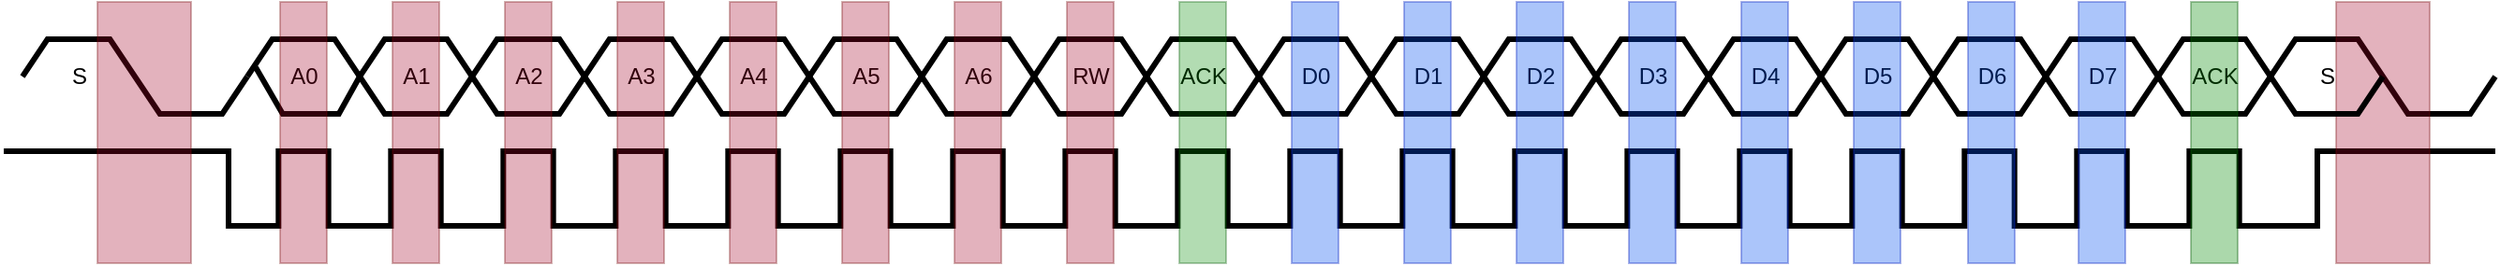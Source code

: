 <mxfile version="15.4.0" type="device"><diagram id="fkjtGIdmc6gC6_YEm2B9" name="Page-1"><mxGraphModel dx="1534" dy="1364" grid="1" gridSize="10" guides="1" tooltips="1" connect="1" arrows="1" fold="1" page="1" pageScale="1" pageWidth="1100" pageHeight="850" math="0" shadow="0"><root><mxCell id="0"/><mxCell id="1" parent="0"/><mxCell id="kD-N5uaqgfgPGwd9YNvw-79" value="" style="pointerEvents=1;verticalLabelPosition=bottom;shadow=0;dashed=0;align=center;html=1;verticalAlign=top;shape=mxgraph.electrical.waveforms.slow_square_wave;strokeWidth=3;" vertex="1" parent="1"><mxGeometry x="1040" y="30" width="120" height="40" as="geometry"/></mxCell><mxCell id="kD-N5uaqgfgPGwd9YNvw-82" value="" style="pointerEvents=1;verticalLabelPosition=bottom;shadow=0;dashed=0;align=center;html=1;verticalAlign=top;shape=mxgraph.electrical.waveforms.slow_square_wave;strokeWidth=3;" vertex="1" parent="1"><mxGeometry x="980" y="30" width="120" height="40" as="geometry"/></mxCell><mxCell id="kD-N5uaqgfgPGwd9YNvw-29" value="" style="pointerEvents=1;verticalLabelPosition=bottom;shadow=0;dashed=0;align=center;html=1;verticalAlign=top;shape=mxgraph.electrical.waveforms.slow_square_wave;strokeWidth=3;" vertex="1" parent="1"><mxGeometry x="140" y="30" width="120" height="40" as="geometry"/></mxCell><mxCell id="kD-N5uaqgfgPGwd9YNvw-28" value="" style="pointerEvents=1;verticalLabelPosition=bottom;shadow=0;dashed=0;align=center;html=1;verticalAlign=top;shape=mxgraph.electrical.waveforms.slow_square_wave;strokeWidth=3;" vertex="1" parent="1"><mxGeometry x="20" y="30" width="120" height="40" as="geometry"/></mxCell><mxCell id="kD-N5uaqgfgPGwd9YNvw-20" value="" style="pointerEvents=1;verticalLabelPosition=bottom;shadow=0;dashed=0;align=center;html=1;verticalAlign=top;shape=stencil(pZLLDoIwEEW/pntsNerSVP0BFq4HqNIALZaX/r1tBxIBZaFJN3Nu5s6rhPEqhVIQGkBVirgm7EgobcFIiHKLqVVShLsAQwWFQBLmurMgvDdgnMUF2j6lqo3ORCeTuk+WKhVG1qh2yPbekJ1IcLDQPcZjrZRtQ2pVeXae6BHE2c3oRiUjYZBLcAVnwiAX2jUYPLB+P88To3UfTmuOHXKp3hxWY4sfHNj2X4fNuIfNogXjls+W5OmXzTJ+1UYsrBxP/fFYlsySPcU/58EL);rotation=-180;strokeWidth=3;" vertex="1" parent="1"><mxGeometry x="100" y="30" width="100" height="40" as="geometry"/></mxCell><mxCell id="kD-N5uaqgfgPGwd9YNvw-21" value="" style="pointerEvents=1;verticalLabelPosition=bottom;shadow=0;dashed=0;align=center;html=1;verticalAlign=top;shape=mxgraph.electrical.waveforms.slow_square_wave;strokeWidth=3;" vertex="1" parent="1"><mxGeometry x="200" y="30" width="120" height="40" as="geometry"/></mxCell><mxCell id="kD-N5uaqgfgPGwd9YNvw-22" value="" style="pointerEvents=1;verticalLabelPosition=bottom;shadow=0;dashed=0;align=center;html=1;verticalAlign=top;shape=mxgraph.electrical.waveforms.slow_square_wave;strokeWidth=3;" vertex="1" parent="1"><mxGeometry x="320" y="30" width="120" height="40" as="geometry"/></mxCell><mxCell id="kD-N5uaqgfgPGwd9YNvw-23" value="" style="pointerEvents=1;verticalLabelPosition=bottom;shadow=0;dashed=0;align=center;html=1;verticalAlign=top;shape=mxgraph.electrical.waveforms.slow_square_wave;strokeWidth=3;" vertex="1" parent="1"><mxGeometry x="440" y="30" width="120" height="40" as="geometry"/></mxCell><mxCell id="kD-N5uaqgfgPGwd9YNvw-24" value="" style="pointerEvents=1;verticalLabelPosition=bottom;shadow=0;dashed=0;align=center;html=1;verticalAlign=top;shape=mxgraph.electrical.waveforms.slow_square_wave;strokeWidth=3;" vertex="1" parent="1"><mxGeometry x="560" y="30" width="120" height="40" as="geometry"/></mxCell><mxCell id="kD-N5uaqgfgPGwd9YNvw-25" value="" style="pointerEvents=1;verticalLabelPosition=bottom;shadow=0;dashed=0;align=center;html=1;verticalAlign=top;shape=mxgraph.electrical.waveforms.slow_square_wave;strokeWidth=3;" vertex="1" parent="1"><mxGeometry x="680" y="30" width="120" height="40" as="geometry"/></mxCell><mxCell id="kD-N5uaqgfgPGwd9YNvw-26" value="" style="pointerEvents=1;verticalLabelPosition=bottom;shadow=0;dashed=0;align=center;html=1;verticalAlign=top;shape=mxgraph.electrical.waveforms.slow_square_wave;strokeWidth=3;" vertex="1" parent="1"><mxGeometry x="800" y="30" width="120" height="40" as="geometry"/></mxCell><mxCell id="kD-N5uaqgfgPGwd9YNvw-27" value="" style="pointerEvents=1;verticalLabelPosition=bottom;shadow=0;dashed=0;align=center;html=1;verticalAlign=top;shape=mxgraph.electrical.waveforms.slow_square_wave;strokeWidth=3;" vertex="1" parent="1"><mxGeometry x="920" y="30" width="120" height="40" as="geometry"/></mxCell><mxCell id="kD-N5uaqgfgPGwd9YNvw-30" value="" style="pointerEvents=1;verticalLabelPosition=bottom;shadow=0;dashed=0;align=center;html=1;verticalAlign=top;shape=mxgraph.electrical.waveforms.slow_square_wave;strokeWidth=3;" vertex="1" parent="1"><mxGeometry x="260" y="30" width="120" height="40" as="geometry"/></mxCell><mxCell id="kD-N5uaqgfgPGwd9YNvw-31" value="" style="pointerEvents=1;verticalLabelPosition=bottom;shadow=0;dashed=0;align=center;html=1;verticalAlign=top;shape=mxgraph.electrical.waveforms.slow_square_wave;strokeWidth=3;" vertex="1" parent="1"><mxGeometry x="380" y="30" width="120" height="40" as="geometry"/></mxCell><mxCell id="kD-N5uaqgfgPGwd9YNvw-32" value="" style="pointerEvents=1;verticalLabelPosition=bottom;shadow=0;dashed=0;align=center;html=1;verticalAlign=top;shape=mxgraph.electrical.waveforms.slow_square_wave;strokeWidth=3;" vertex="1" parent="1"><mxGeometry x="500" y="30" width="120" height="40" as="geometry"/></mxCell><mxCell id="kD-N5uaqgfgPGwd9YNvw-33" value="" style="pointerEvents=1;verticalLabelPosition=bottom;shadow=0;dashed=0;align=center;html=1;verticalAlign=top;shape=mxgraph.electrical.waveforms.slow_square_wave;strokeWidth=3;" vertex="1" parent="1"><mxGeometry x="620" y="30" width="120" height="40" as="geometry"/></mxCell><mxCell id="kD-N5uaqgfgPGwd9YNvw-34" value="" style="pointerEvents=1;verticalLabelPosition=bottom;shadow=0;dashed=0;align=center;html=1;verticalAlign=top;shape=mxgraph.electrical.waveforms.slow_square_wave;strokeWidth=3;" vertex="1" parent="1"><mxGeometry x="740" y="30" width="120" height="40" as="geometry"/></mxCell><mxCell id="kD-N5uaqgfgPGwd9YNvw-35" value="" style="pointerEvents=1;verticalLabelPosition=bottom;shadow=0;dashed=0;align=center;html=1;verticalAlign=top;shape=mxgraph.electrical.waveforms.slow_square_wave;strokeWidth=3;" vertex="1" parent="1"><mxGeometry x="860" y="30" width="120" height="40" as="geometry"/></mxCell><mxCell id="kD-N5uaqgfgPGwd9YNvw-40" value="" style="pointerEvents=1;verticalLabelPosition=bottom;shadow=0;dashed=0;align=center;html=1;verticalAlign=top;shape=mxgraph.electrical.waveforms.pulse_1;strokeWidth=3;" vertex="1" parent="1"><mxGeometry x="140" y="90" width="60" height="40" as="geometry"/></mxCell><mxCell id="kD-N5uaqgfgPGwd9YNvw-41" value="" style="pointerEvents=1;verticalLabelPosition=bottom;shadow=0;dashed=0;align=center;html=1;verticalAlign=top;shape=mxgraph.electrical.waveforms.pulse_1;strokeWidth=3;" vertex="1" parent="1"><mxGeometry x="200" y="90" width="60" height="40" as="geometry"/></mxCell><mxCell id="kD-N5uaqgfgPGwd9YNvw-42" value="" style="pointerEvents=1;verticalLabelPosition=bottom;shadow=0;dashed=0;align=center;html=1;verticalAlign=top;shape=mxgraph.electrical.waveforms.pulse_1;strokeWidth=3;" vertex="1" parent="1"><mxGeometry x="260" y="90" width="60" height="40" as="geometry"/></mxCell><mxCell id="kD-N5uaqgfgPGwd9YNvw-45" value="" style="pointerEvents=1;verticalLabelPosition=bottom;shadow=0;dashed=0;align=center;html=1;verticalAlign=top;shape=mxgraph.electrical.waveforms.pulse_1;strokeWidth=3;" vertex="1" parent="1"><mxGeometry x="320" y="90" width="60" height="40" as="geometry"/></mxCell><mxCell id="kD-N5uaqgfgPGwd9YNvw-46" value="" style="pointerEvents=1;verticalLabelPosition=bottom;shadow=0;dashed=0;align=center;html=1;verticalAlign=top;shape=mxgraph.electrical.waveforms.pulse_1;strokeWidth=3;" vertex="1" parent="1"><mxGeometry x="380" y="90" width="60" height="40" as="geometry"/></mxCell><mxCell id="kD-N5uaqgfgPGwd9YNvw-47" value="" style="pointerEvents=1;verticalLabelPosition=bottom;shadow=0;dashed=0;align=center;html=1;verticalAlign=top;shape=mxgraph.electrical.waveforms.pulse_1;strokeWidth=3;" vertex="1" parent="1"><mxGeometry x="440" y="90" width="60" height="40" as="geometry"/></mxCell><mxCell id="kD-N5uaqgfgPGwd9YNvw-48" value="" style="pointerEvents=1;verticalLabelPosition=bottom;shadow=0;dashed=0;align=center;html=1;verticalAlign=top;shape=mxgraph.electrical.waveforms.pulse_1;strokeWidth=3;" vertex="1" parent="1"><mxGeometry x="500" y="90" width="60" height="40" as="geometry"/></mxCell><mxCell id="kD-N5uaqgfgPGwd9YNvw-49" value="" style="pointerEvents=1;verticalLabelPosition=bottom;shadow=0;dashed=0;align=center;html=1;verticalAlign=top;shape=mxgraph.electrical.waveforms.pulse_1;strokeWidth=3;" vertex="1" parent="1"><mxGeometry x="560" y="90" width="60" height="40" as="geometry"/></mxCell><mxCell id="kD-N5uaqgfgPGwd9YNvw-50" value="" style="pointerEvents=1;verticalLabelPosition=bottom;shadow=0;dashed=0;align=center;html=1;verticalAlign=top;shape=mxgraph.electrical.waveforms.pulse_1;strokeWidth=3;" vertex="1" parent="1"><mxGeometry x="620" y="90" width="60" height="40" as="geometry"/></mxCell><mxCell id="kD-N5uaqgfgPGwd9YNvw-51" value="" style="pointerEvents=1;verticalLabelPosition=bottom;shadow=0;dashed=0;align=center;html=1;verticalAlign=top;shape=mxgraph.electrical.waveforms.pulse_1;strokeWidth=3;" vertex="1" parent="1"><mxGeometry x="680" y="90" width="60" height="40" as="geometry"/></mxCell><mxCell id="kD-N5uaqgfgPGwd9YNvw-52" value="" style="pointerEvents=1;verticalLabelPosition=bottom;shadow=0;dashed=0;align=center;html=1;verticalAlign=top;shape=mxgraph.electrical.waveforms.pulse_1;strokeWidth=3;" vertex="1" parent="1"><mxGeometry x="740" y="90" width="60" height="40" as="geometry"/></mxCell><mxCell id="kD-N5uaqgfgPGwd9YNvw-53" value="" style="pointerEvents=1;verticalLabelPosition=bottom;shadow=0;dashed=0;align=center;html=1;verticalAlign=top;shape=mxgraph.electrical.waveforms.pulse_1;strokeWidth=3;" vertex="1" parent="1"><mxGeometry x="800" y="90" width="60" height="40" as="geometry"/></mxCell><mxCell id="kD-N5uaqgfgPGwd9YNvw-54" value="" style="pointerEvents=1;verticalLabelPosition=bottom;shadow=0;dashed=0;align=center;html=1;verticalAlign=top;shape=mxgraph.electrical.waveforms.pulse_1;strokeWidth=3;" vertex="1" parent="1"><mxGeometry x="860" y="90" width="60" height="40" as="geometry"/></mxCell><mxCell id="kD-N5uaqgfgPGwd9YNvw-55" value="" style="pointerEvents=1;verticalLabelPosition=bottom;shadow=0;dashed=0;align=center;html=1;verticalAlign=top;shape=mxgraph.electrical.waveforms.pulse_1;strokeWidth=3;" vertex="1" parent="1"><mxGeometry x="920" y="90" width="60" height="40" as="geometry"/></mxCell><mxCell id="kD-N5uaqgfgPGwd9YNvw-56" value="" style="pointerEvents=1;verticalLabelPosition=bottom;shadow=0;dashed=0;align=center;html=1;verticalAlign=top;shape=mxgraph.electrical.waveforms.pulse_1;strokeWidth=3;" vertex="1" parent="1"><mxGeometry x="980" y="90" width="60" height="40" as="geometry"/></mxCell><mxCell id="kD-N5uaqgfgPGwd9YNvw-57" value="" style="pointerEvents=1;verticalLabelPosition=bottom;shadow=0;dashed=0;align=center;html=1;verticalAlign=top;shape=mxgraph.electrical.waveforms.step_2;strokeWidth=3;" vertex="1" parent="1"><mxGeometry x="120" y="90" width="20" height="40" as="geometry"/></mxCell><mxCell id="kD-N5uaqgfgPGwd9YNvw-58" value="" style="line;strokeWidth=3;html=1;" vertex="1" parent="1"><mxGeometry x="10" y="85" width="110" height="10" as="geometry"/></mxCell><mxCell id="kD-N5uaqgfgPGwd9YNvw-59" value="S" style="text;html=1;align=center;verticalAlign=middle;resizable=0;points=[];autosize=1;strokeColor=none;fillColor=none;strokeWidth=3;" vertex="1" parent="1"><mxGeometry x="40" y="40" width="20" height="20" as="geometry"/></mxCell><mxCell id="kD-N5uaqgfgPGwd9YNvw-62" value="A0" style="text;html=1;align=center;verticalAlign=middle;resizable=0;points=[];autosize=1;strokeColor=none;fillColor=none;strokeWidth=3;" vertex="1" parent="1"><mxGeometry x="155" y="40" width="30" height="20" as="geometry"/></mxCell><mxCell id="kD-N5uaqgfgPGwd9YNvw-63" value="A1" style="text;html=1;align=center;verticalAlign=middle;resizable=0;points=[];autosize=1;strokeColor=none;fillColor=none;strokeWidth=3;" vertex="1" parent="1"><mxGeometry x="215" y="40" width="30" height="20" as="geometry"/></mxCell><mxCell id="kD-N5uaqgfgPGwd9YNvw-64" value="A2" style="text;html=1;align=center;verticalAlign=middle;resizable=0;points=[];autosize=1;strokeColor=none;fillColor=none;strokeWidth=3;" vertex="1" parent="1"><mxGeometry x="275" y="40" width="30" height="20" as="geometry"/></mxCell><mxCell id="kD-N5uaqgfgPGwd9YNvw-65" value="A3" style="text;html=1;align=center;verticalAlign=middle;resizable=0;points=[];autosize=1;strokeColor=none;fillColor=none;strokeWidth=3;" vertex="1" parent="1"><mxGeometry x="335" y="40" width="30" height="20" as="geometry"/></mxCell><mxCell id="kD-N5uaqgfgPGwd9YNvw-66" value="A4" style="text;html=1;align=center;verticalAlign=middle;resizable=0;points=[];autosize=1;strokeColor=none;fillColor=none;strokeWidth=3;" vertex="1" parent="1"><mxGeometry x="395" y="40" width="30" height="20" as="geometry"/></mxCell><mxCell id="kD-N5uaqgfgPGwd9YNvw-67" value="A5" style="text;html=1;align=center;verticalAlign=middle;resizable=0;points=[];autosize=1;strokeColor=none;fillColor=none;strokeWidth=3;" vertex="1" parent="1"><mxGeometry x="455" y="40" width="30" height="20" as="geometry"/></mxCell><mxCell id="kD-N5uaqgfgPGwd9YNvw-68" value="A6" style="text;html=1;align=center;verticalAlign=middle;resizable=0;points=[];autosize=1;strokeColor=none;fillColor=none;strokeWidth=3;" vertex="1" parent="1"><mxGeometry x="515" y="40" width="30" height="20" as="geometry"/></mxCell><mxCell id="kD-N5uaqgfgPGwd9YNvw-69" value="RW" style="text;html=1;align=center;verticalAlign=middle;resizable=0;points=[];autosize=1;strokeColor=none;fillColor=none;strokeWidth=3;" vertex="1" parent="1"><mxGeometry x="570" y="40" width="40" height="20" as="geometry"/></mxCell><mxCell id="kD-N5uaqgfgPGwd9YNvw-70" value="ACK" style="text;html=1;align=center;verticalAlign=middle;resizable=0;points=[];autosize=1;strokeColor=none;fillColor=none;strokeWidth=3;" vertex="1" parent="1"><mxGeometry x="630" y="40" width="40" height="20" as="geometry"/></mxCell><mxCell id="kD-N5uaqgfgPGwd9YNvw-71" value="D0" style="text;html=1;align=center;verticalAlign=middle;resizable=0;points=[];autosize=1;strokeColor=none;fillColor=none;strokeWidth=3;" vertex="1" parent="1"><mxGeometry x="695" y="40" width="30" height="20" as="geometry"/></mxCell><mxCell id="kD-N5uaqgfgPGwd9YNvw-72" value="D1" style="text;html=1;align=center;verticalAlign=middle;resizable=0;points=[];autosize=1;strokeColor=none;fillColor=none;strokeWidth=3;" vertex="1" parent="1"><mxGeometry x="755" y="40" width="30" height="20" as="geometry"/></mxCell><mxCell id="kD-N5uaqgfgPGwd9YNvw-73" value="D2" style="text;html=1;align=center;verticalAlign=middle;resizable=0;points=[];autosize=1;strokeColor=none;fillColor=none;strokeWidth=3;" vertex="1" parent="1"><mxGeometry x="815" y="40" width="30" height="20" as="geometry"/></mxCell><mxCell id="kD-N5uaqgfgPGwd9YNvw-74" value="D3" style="text;html=1;align=center;verticalAlign=middle;resizable=0;points=[];autosize=1;strokeColor=none;fillColor=none;strokeWidth=3;" vertex="1" parent="1"><mxGeometry x="875" y="40" width="30" height="20" as="geometry"/></mxCell><mxCell id="kD-N5uaqgfgPGwd9YNvw-75" value="D4" style="text;html=1;align=center;verticalAlign=middle;resizable=0;points=[];autosize=1;strokeColor=none;fillColor=none;strokeWidth=3;" vertex="1" parent="1"><mxGeometry x="935" y="40" width="30" height="20" as="geometry"/></mxCell><mxCell id="kD-N5uaqgfgPGwd9YNvw-76" value="D5" style="text;html=1;align=center;verticalAlign=middle;resizable=0;points=[];autosize=1;strokeColor=none;fillColor=none;strokeWidth=3;" vertex="1" parent="1"><mxGeometry x="995" y="40" width="30" height="20" as="geometry"/></mxCell><mxCell id="kD-N5uaqgfgPGwd9YNvw-77" value="D6" style="text;html=1;align=center;verticalAlign=middle;resizable=0;points=[];autosize=1;strokeColor=none;fillColor=none;strokeWidth=3;" vertex="1" parent="1"><mxGeometry x="1056" y="40" width="30" height="20" as="geometry"/></mxCell><mxCell id="kD-N5uaqgfgPGwd9YNvw-78" value="D7" style="text;html=1;align=center;verticalAlign=middle;resizable=0;points=[];autosize=1;strokeColor=none;fillColor=none;strokeWidth=3;" vertex="1" parent="1"><mxGeometry x="1115" y="40" width="30" height="20" as="geometry"/></mxCell><mxCell id="kD-N5uaqgfgPGwd9YNvw-80" value="" style="pointerEvents=1;verticalLabelPosition=bottom;shadow=0;dashed=0;align=center;html=1;verticalAlign=top;shape=mxgraph.electrical.waveforms.slow_square_wave;strokeWidth=3;" vertex="1" parent="1"><mxGeometry x="1220" y="30" width="120" height="40" as="geometry"/></mxCell><mxCell id="kD-N5uaqgfgPGwd9YNvw-91" value="S" style="text;html=1;align=center;verticalAlign=middle;resizable=0;points=[];autosize=1;strokeColor=none;fillColor=none;strokeWidth=3;" vertex="1" parent="1"><mxGeometry x="1240" y="40" width="20" height="20" as="geometry"/></mxCell><mxCell id="kD-N5uaqgfgPGwd9YNvw-93" value="" style="line;strokeWidth=3;html=1;" vertex="1" parent="1"><mxGeometry x="1260" y="85" width="80" height="10" as="geometry"/></mxCell><mxCell id="kD-N5uaqgfgPGwd9YNvw-94" value="" style="pointerEvents=1;verticalLabelPosition=bottom;shadow=0;dashed=0;align=center;html=1;verticalAlign=top;shape=mxgraph.electrical.waveforms.pulse_1;strokeWidth=3;" vertex="1" parent="1"><mxGeometry x="1040" y="90" width="60" height="40" as="geometry"/></mxCell><mxCell id="kD-N5uaqgfgPGwd9YNvw-95" value="" style="pointerEvents=1;verticalLabelPosition=bottom;shadow=0;dashed=0;align=center;html=1;verticalAlign=top;shape=mxgraph.electrical.waveforms.pulse_1;strokeWidth=3;" vertex="1" parent="1"><mxGeometry x="1100" y="90" width="60" height="40" as="geometry"/></mxCell><mxCell id="kD-N5uaqgfgPGwd9YNvw-98" value="" style="pointerEvents=1;verticalLabelPosition=bottom;shadow=0;dashed=0;align=center;html=1;verticalAlign=top;shape=mxgraph.electrical.waveforms.step_1;strokeWidth=3;" vertex="1" parent="1"><mxGeometry x="1220" y="90" width="50" height="40" as="geometry"/></mxCell><mxCell id="kD-N5uaqgfgPGwd9YNvw-99" value="" style="pointerEvents=1;verticalLabelPosition=bottom;shadow=0;dashed=0;align=center;html=1;verticalAlign=top;shape=mxgraph.electrical.waveforms.slow_square_wave;strokeWidth=3;" vertex="1" parent="1"><mxGeometry x="1100" y="30" width="120" height="40" as="geometry"/></mxCell><mxCell id="kD-N5uaqgfgPGwd9YNvw-100" value="" style="rounded=0;whiteSpace=wrap;html=1;strokeWidth=1;fillColor=#a20025;strokeColor=#6F0000;fontColor=#ffffff;opacity=30;" vertex="1" parent="1"><mxGeometry x="60" y="10" width="50" height="140" as="geometry"/></mxCell><mxCell id="kD-N5uaqgfgPGwd9YNvw-101" value="" style="rounded=0;whiteSpace=wrap;html=1;strokeWidth=1;fillColor=#a20025;strokeColor=#6F0000;fontColor=#ffffff;opacity=30;" vertex="1" parent="1"><mxGeometry x="157.5" y="10" width="25" height="140" as="geometry"/></mxCell><mxCell id="kD-N5uaqgfgPGwd9YNvw-102" value="" style="rounded=0;whiteSpace=wrap;html=1;strokeWidth=1;fillColor=#a20025;strokeColor=#6F0000;fontColor=#ffffff;opacity=30;" vertex="1" parent="1"><mxGeometry x="217.5" y="10" width="25" height="140" as="geometry"/></mxCell><mxCell id="kD-N5uaqgfgPGwd9YNvw-103" value="" style="rounded=0;whiteSpace=wrap;html=1;strokeWidth=1;fillColor=#a20025;strokeColor=#6F0000;fontColor=#ffffff;opacity=30;" vertex="1" parent="1"><mxGeometry x="277.5" y="10" width="25" height="140" as="geometry"/></mxCell><mxCell id="kD-N5uaqgfgPGwd9YNvw-104" value="" style="rounded=0;whiteSpace=wrap;html=1;strokeWidth=1;fillColor=#a20025;strokeColor=#6F0000;fontColor=#ffffff;opacity=30;" vertex="1" parent="1"><mxGeometry x="337.5" y="10" width="25" height="140" as="geometry"/></mxCell><mxCell id="kD-N5uaqgfgPGwd9YNvw-105" value="" style="rounded=0;whiteSpace=wrap;html=1;strokeWidth=1;fillColor=#a20025;strokeColor=#6F0000;fontColor=#ffffff;opacity=30;" vertex="1" parent="1"><mxGeometry x="397.5" y="10" width="25" height="140" as="geometry"/></mxCell><mxCell id="kD-N5uaqgfgPGwd9YNvw-106" value="" style="rounded=0;whiteSpace=wrap;html=1;strokeWidth=1;fillColor=#a20025;strokeColor=#6F0000;fontColor=#ffffff;opacity=30;" vertex="1" parent="1"><mxGeometry x="457.5" y="10" width="25" height="140" as="geometry"/></mxCell><mxCell id="kD-N5uaqgfgPGwd9YNvw-107" value="" style="rounded=0;whiteSpace=wrap;html=1;strokeWidth=1;fillColor=#a20025;strokeColor=#6F0000;fontColor=#ffffff;opacity=30;" vertex="1" parent="1"><mxGeometry x="517.5" y="10" width="25" height="140" as="geometry"/></mxCell><mxCell id="kD-N5uaqgfgPGwd9YNvw-108" value="" style="rounded=0;whiteSpace=wrap;html=1;strokeWidth=1;fillColor=#a20025;strokeColor=#6F0000;fontColor=#ffffff;opacity=30;" vertex="1" parent="1"><mxGeometry x="577.5" y="10" width="25" height="140" as="geometry"/></mxCell><mxCell id="kD-N5uaqgfgPGwd9YNvw-110" value="" style="rounded=0;whiteSpace=wrap;html=1;strokeWidth=1;fillColor=#a20025;strokeColor=#6F0000;fontColor=#ffffff;opacity=30;" vertex="1" parent="1"><mxGeometry x="1255" y="10" width="50" height="140" as="geometry"/></mxCell><mxCell id="kD-N5uaqgfgPGwd9YNvw-111" value="" style="rounded=0;whiteSpace=wrap;html=1;strokeWidth=1;fillColor=#008a00;strokeColor=#005700;fontColor=#ffffff;opacity=30;" vertex="1" parent="1"><mxGeometry x="637.5" y="10" width="25" height="140" as="geometry"/></mxCell><mxCell id="kD-N5uaqgfgPGwd9YNvw-112" value="" style="rounded=0;whiteSpace=wrap;html=1;strokeWidth=1;fillColor=#0050ef;strokeColor=#001DBC;fontColor=#ffffff;opacity=33;" vertex="1" parent="1"><mxGeometry x="697.5" y="10" width="25" height="140" as="geometry"/></mxCell><mxCell id="kD-N5uaqgfgPGwd9YNvw-113" value="" style="rounded=0;whiteSpace=wrap;html=1;strokeWidth=1;fillColor=#0050ef;strokeColor=#001DBC;fontColor=#ffffff;opacity=33;" vertex="1" parent="1"><mxGeometry x="757.5" y="10" width="25" height="140" as="geometry"/></mxCell><mxCell id="kD-N5uaqgfgPGwd9YNvw-114" value="" style="rounded=0;whiteSpace=wrap;html=1;strokeWidth=1;fillColor=#0050ef;strokeColor=#001DBC;fontColor=#ffffff;opacity=33;" vertex="1" parent="1"><mxGeometry x="817.5" y="10" width="25" height="140" as="geometry"/></mxCell><mxCell id="kD-N5uaqgfgPGwd9YNvw-115" value="" style="rounded=0;whiteSpace=wrap;html=1;strokeWidth=1;fillColor=#0050ef;strokeColor=#001DBC;fontColor=#ffffff;opacity=33;" vertex="1" parent="1"><mxGeometry x="877.5" y="10" width="25" height="140" as="geometry"/></mxCell><mxCell id="kD-N5uaqgfgPGwd9YNvw-116" value="" style="rounded=0;whiteSpace=wrap;html=1;strokeWidth=1;fillColor=#0050ef;strokeColor=#001DBC;fontColor=#ffffff;opacity=33;" vertex="1" parent="1"><mxGeometry x="937.5" y="10" width="25" height="140" as="geometry"/></mxCell><mxCell id="kD-N5uaqgfgPGwd9YNvw-117" value="" style="rounded=0;whiteSpace=wrap;html=1;strokeWidth=1;fillColor=#0050ef;strokeColor=#001DBC;fontColor=#ffffff;opacity=33;" vertex="1" parent="1"><mxGeometry x="997.5" y="10" width="25" height="140" as="geometry"/></mxCell><mxCell id="kD-N5uaqgfgPGwd9YNvw-118" value="" style="rounded=0;whiteSpace=wrap;html=1;strokeWidth=1;fillColor=#0050ef;strokeColor=#001DBC;fontColor=#ffffff;opacity=33;" vertex="1" parent="1"><mxGeometry x="1058.5" y="10" width="25" height="140" as="geometry"/></mxCell><mxCell id="kD-N5uaqgfgPGwd9YNvw-119" value="" style="rounded=0;whiteSpace=wrap;html=1;strokeWidth=1;fillColor=#0050ef;strokeColor=#001DBC;fontColor=#ffffff;opacity=33;" vertex="1" parent="1"><mxGeometry x="1117.5" y="10" width="25" height="140" as="geometry"/></mxCell><mxCell id="kD-N5uaqgfgPGwd9YNvw-120" value="" style="pointerEvents=1;verticalLabelPosition=bottom;shadow=0;dashed=0;align=center;html=1;verticalAlign=top;shape=mxgraph.electrical.waveforms.slow_square_wave;strokeWidth=3;" vertex="1" parent="1"><mxGeometry x="1160" y="30" width="120" height="40" as="geometry"/></mxCell><mxCell id="kD-N5uaqgfgPGwd9YNvw-121" value="ACK" style="text;html=1;align=center;verticalAlign=middle;resizable=0;points=[];autosize=1;strokeColor=none;fillColor=none;strokeWidth=3;" vertex="1" parent="1"><mxGeometry x="1170" y="40" width="40" height="20" as="geometry"/></mxCell><mxCell id="kD-N5uaqgfgPGwd9YNvw-122" value="" style="pointerEvents=1;verticalLabelPosition=bottom;shadow=0;dashed=0;align=center;html=1;verticalAlign=top;shape=mxgraph.electrical.waveforms.pulse_1;strokeWidth=3;" vertex="1" parent="1"><mxGeometry x="1160" y="90" width="60" height="40" as="geometry"/></mxCell><mxCell id="kD-N5uaqgfgPGwd9YNvw-123" value="" style="rounded=0;whiteSpace=wrap;html=1;strokeWidth=1;fillColor=#008a00;strokeColor=#005700;fontColor=#ffffff;opacity=33;" vertex="1" parent="1"><mxGeometry x="1177.5" y="10" width="25" height="140" as="geometry"/></mxCell></root></mxGraphModel></diagram></mxfile>